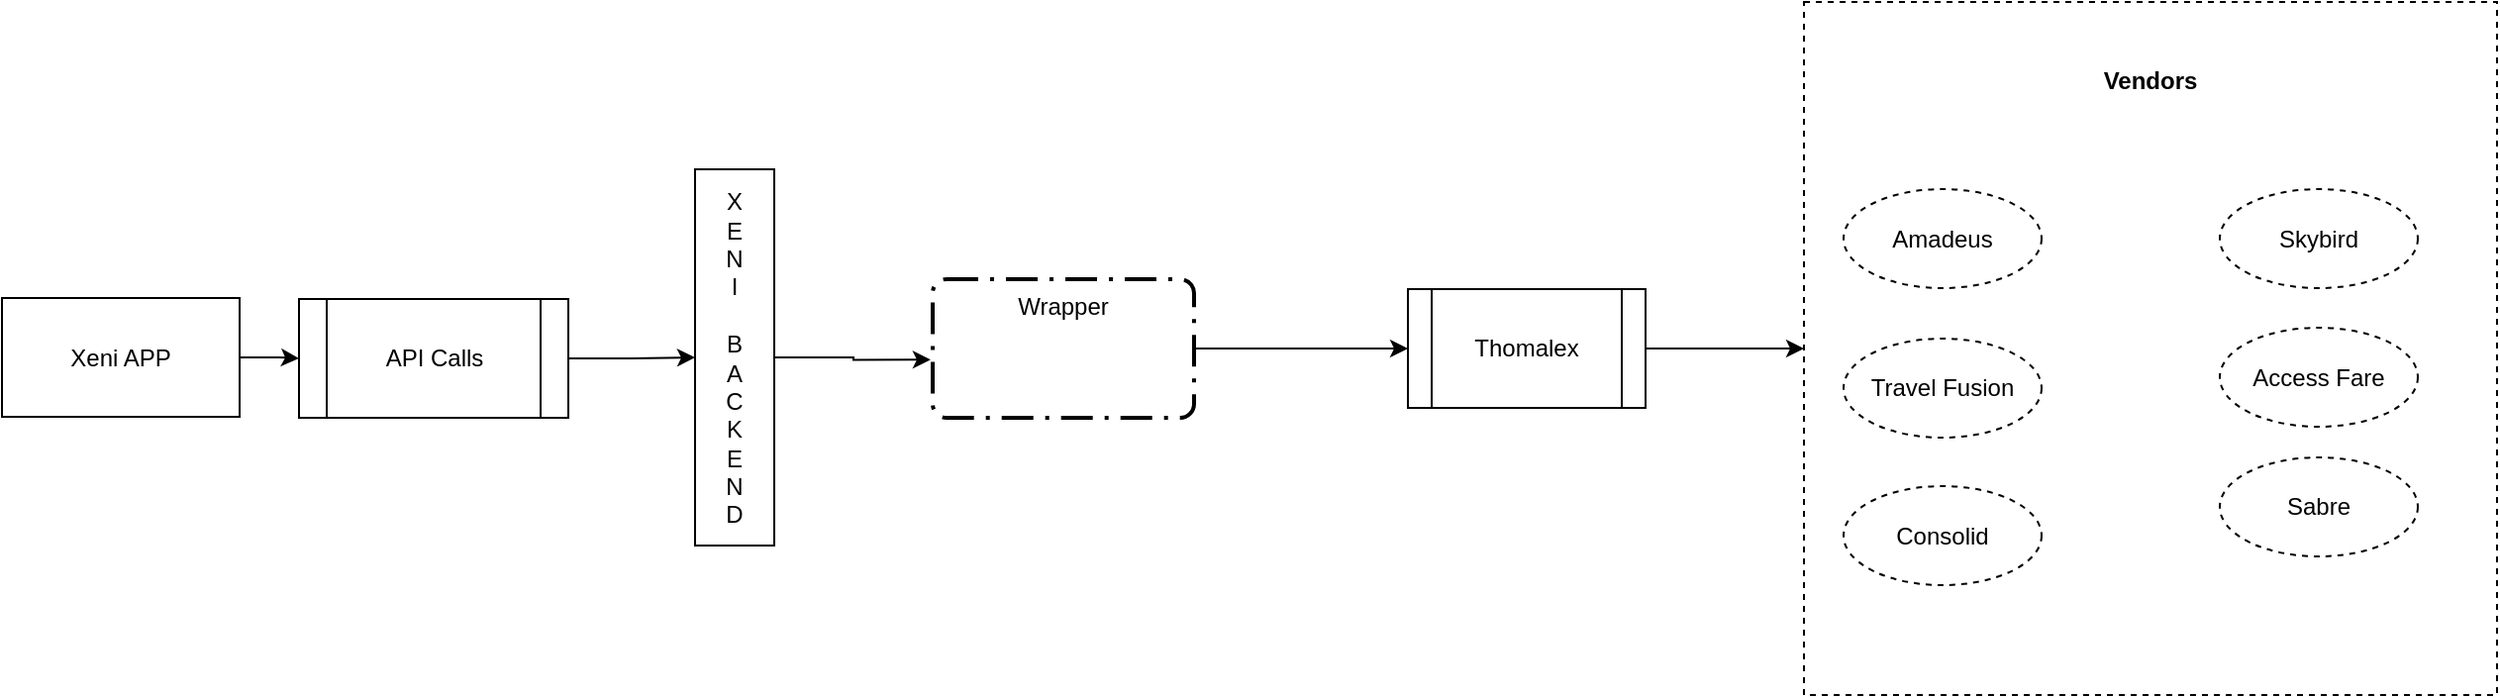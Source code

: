 <mxfile version="18.1.3" type="device"><diagram id="IWlGPwz4X3pZ24aPuzsi" name="Page-1"><mxGraphModel dx="1240" dy="-71" grid="1" gridSize="10" guides="1" tooltips="1" connect="1" arrows="1" fold="1" page="1" pageScale="1" pageWidth="1100" pageHeight="850" background="#ffffff" math="0" shadow="0"><root><mxCell id="0"/><mxCell id="1" parent="0"/><mxCell id="KDqzLZWE6WggH1losugA-1" value="" style="whiteSpace=wrap;html=1;dashed=1;" vertex="1" parent="1"><mxGeometry x="950" y="940" width="350" height="350" as="geometry"/></mxCell><mxCell id="KDqzLZWE6WggH1losugA-47" style="edgeStyle=orthogonalEdgeStyle;rounded=0;orthogonalLoop=1;jettySize=auto;html=1;entryX=0;entryY=0.5;entryDx=0;entryDy=0;" edge="1" parent="1" source="KDqzLZWE6WggH1losugA-7" target="KDqzLZWE6WggH1losugA-46"><mxGeometry relative="1" as="geometry"/></mxCell><mxCell id="KDqzLZWE6WggH1losugA-7" value="Wrapper" style="points=[[0.25,0,0],[0.5,0,0],[0.75,0,0],[1,0.25,0],[1,0.5,0],[1,0.75,0],[0.75,1,0],[0.5,1,0],[0.25,1,0],[0,0.75,0],[0,0.5,0],[0,0.25,0]];rounded=1;arcSize=10;dashed=1;strokeColor=#000000;fillColor=none;gradientColor=none;dashPattern=8 3 1 3;strokeWidth=2;verticalAlign=top;" vertex="1" parent="1"><mxGeometry x="510" y="1080" width="132" height="70" as="geometry"/></mxCell><mxCell id="KDqzLZWE6WggH1losugA-18" value="Skybird" style="ellipse;whiteSpace=wrap;html=1;dashed=1;" vertex="1" parent="1"><mxGeometry x="1160" y="1034.5" width="100" height="50" as="geometry"/></mxCell><mxCell id="KDqzLZWE6WggH1losugA-19" value="Amadeus" style="ellipse;whiteSpace=wrap;html=1;dashed=1;" vertex="1" parent="1"><mxGeometry x="970" y="1034.5" width="100" height="50" as="geometry"/></mxCell><mxCell id="KDqzLZWE6WggH1losugA-30" value="&lt;b&gt;Vendors&lt;/b&gt;" style="text;html=1;strokeColor=none;fillColor=none;align=center;verticalAlign=middle;whiteSpace=wrap;rounded=0;" vertex="1" parent="1"><mxGeometry x="1040" y="964.5" width="170" height="30" as="geometry"/></mxCell><mxCell id="KDqzLZWE6WggH1losugA-45" value="" style="edgeStyle=orthogonalEdgeStyle;rounded=0;orthogonalLoop=1;jettySize=auto;html=1;" edge="1" parent="1" source="KDqzLZWE6WggH1losugA-33" target="KDqzLZWE6WggH1losugA-35"><mxGeometry relative="1" as="geometry"/></mxCell><mxCell id="KDqzLZWE6WggH1losugA-33" value="API Calls" style="shape=process;whiteSpace=wrap;html=1;backgroundOutline=1;" vertex="1" parent="1"><mxGeometry x="190" y="1090" width="136" height="60" as="geometry"/></mxCell><mxCell id="KDqzLZWE6WggH1losugA-34" style="edgeStyle=orthogonalEdgeStyle;rounded=0;orthogonalLoop=1;jettySize=auto;html=1;entryX=-0.008;entryY=0.581;entryDx=0;entryDy=0;entryPerimeter=0;fontSize=12;startArrow=none;startFill=0;endArrow=classic;endFill=1;exitX=1;exitY=0.5;exitDx=0;exitDy=0;" edge="1" parent="1" source="KDqzLZWE6WggH1losugA-35" target="KDqzLZWE6WggH1losugA-7"><mxGeometry relative="1" as="geometry"><mxPoint x="472.432" y="926.358" as="targetPoint"/></mxGeometry></mxCell><mxCell id="KDqzLZWE6WggH1losugA-35" value="X&lt;br&gt;E&lt;br&gt;N&lt;br&gt;I&lt;br&gt;&lt;br&gt;B&lt;br&gt;A&lt;br&gt;C&lt;br&gt;K&lt;br&gt;E&lt;br&gt;N&lt;br&gt;D" style="rounded=0;whiteSpace=wrap;html=1;" vertex="1" parent="1"><mxGeometry x="390" y="1024.5" width="40" height="190" as="geometry"/></mxCell><mxCell id="KDqzLZWE6WggH1losugA-44" style="edgeStyle=orthogonalEdgeStyle;rounded=0;orthogonalLoop=1;jettySize=auto;html=1;entryX=0;entryY=0.5;entryDx=0;entryDy=0;" edge="1" parent="1" source="KDqzLZWE6WggH1losugA-41" target="KDqzLZWE6WggH1losugA-33"><mxGeometry relative="1" as="geometry"/></mxCell><mxCell id="KDqzLZWE6WggH1losugA-41" value="Xeni APP" style="rounded=0;whiteSpace=wrap;html=1;" vertex="1" parent="1"><mxGeometry x="40" y="1089.5" width="120" height="60" as="geometry"/></mxCell><mxCell id="KDqzLZWE6WggH1losugA-48" style="edgeStyle=orthogonalEdgeStyle;rounded=0;orthogonalLoop=1;jettySize=auto;html=1;entryX=0;entryY=0.5;entryDx=0;entryDy=0;" edge="1" parent="1" source="KDqzLZWE6WggH1losugA-46" target="KDqzLZWE6WggH1losugA-1"><mxGeometry relative="1" as="geometry"/></mxCell><mxCell id="KDqzLZWE6WggH1losugA-46" value="Thomalex" style="shape=process;whiteSpace=wrap;html=1;backgroundOutline=1;" vertex="1" parent="1"><mxGeometry x="750" y="1085" width="120" height="60" as="geometry"/></mxCell><mxCell id="KDqzLZWE6WggH1losugA-49" value="Access Fare" style="ellipse;whiteSpace=wrap;html=1;dashed=1;" vertex="1" parent="1"><mxGeometry x="1160" y="1104.5" width="100" height="50" as="geometry"/></mxCell><mxCell id="KDqzLZWE6WggH1losugA-50" value="Sabre" style="ellipse;whiteSpace=wrap;html=1;dashed=1;" vertex="1" parent="1"><mxGeometry x="1160" y="1170" width="100" height="50" as="geometry"/></mxCell><mxCell id="KDqzLZWE6WggH1losugA-51" value="Travel Fusion" style="ellipse;whiteSpace=wrap;html=1;dashed=1;" vertex="1" parent="1"><mxGeometry x="970" y="1110" width="100" height="50" as="geometry"/></mxCell><mxCell id="KDqzLZWE6WggH1losugA-52" value="Consolid" style="ellipse;whiteSpace=wrap;html=1;dashed=1;" vertex="1" parent="1"><mxGeometry x="970" y="1184.5" width="100" height="50" as="geometry"/></mxCell></root></mxGraphModel></diagram></mxfile>